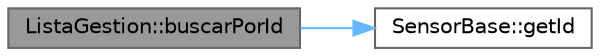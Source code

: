 digraph "ListaGestion::buscarPorId"
{
 // INTERACTIVE_SVG=YES
 // LATEX_PDF_SIZE
  bgcolor="transparent";
  edge [fontname=Helvetica,fontsize=10,labelfontname=Helvetica,labelfontsize=10];
  node [fontname=Helvetica,fontsize=10,shape=box,height=0.2,width=0.4];
  rankdir="LR";
  Node1 [id="Node000001",label="ListaGestion::buscarPorId",height=0.2,width=0.4,color="gray40", fillcolor="grey60", style="filled", fontcolor="black",tooltip="Busca un sensor por ID."];
  Node1 -> Node2 [id="edge1_Node000001_Node000002",color="steelblue1",style="solid",tooltip=" "];
  Node2 [id="Node000002",label="SensorBase::getId",height=0.2,width=0.4,color="grey40", fillcolor="white", style="filled",URL="$classSensorBase.html#afcf1ece5fa3b4ffef2c74b65c90f1a8f",tooltip="Obtiene el ID del sensor."];
}
